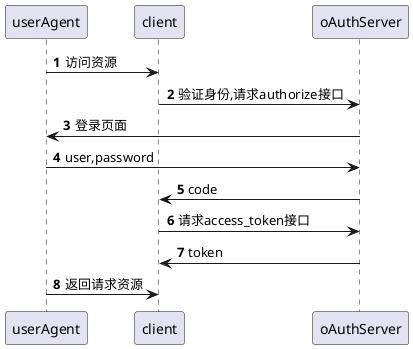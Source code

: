 @startuml
autonumber
userAgent -> client: 访问资源
        client -> oAuthServer: 验证身份,请求authorize接口
            oAuthServer -> userAgent: 登录页面
            userAgent -> oAuthServer: user,password
        oAuthServer -> client: code
    client -> oAuthServer: 请求access_token接口
    oAuthServer -> client: token

client <- userAgent: 返回请求资源

@enduml

